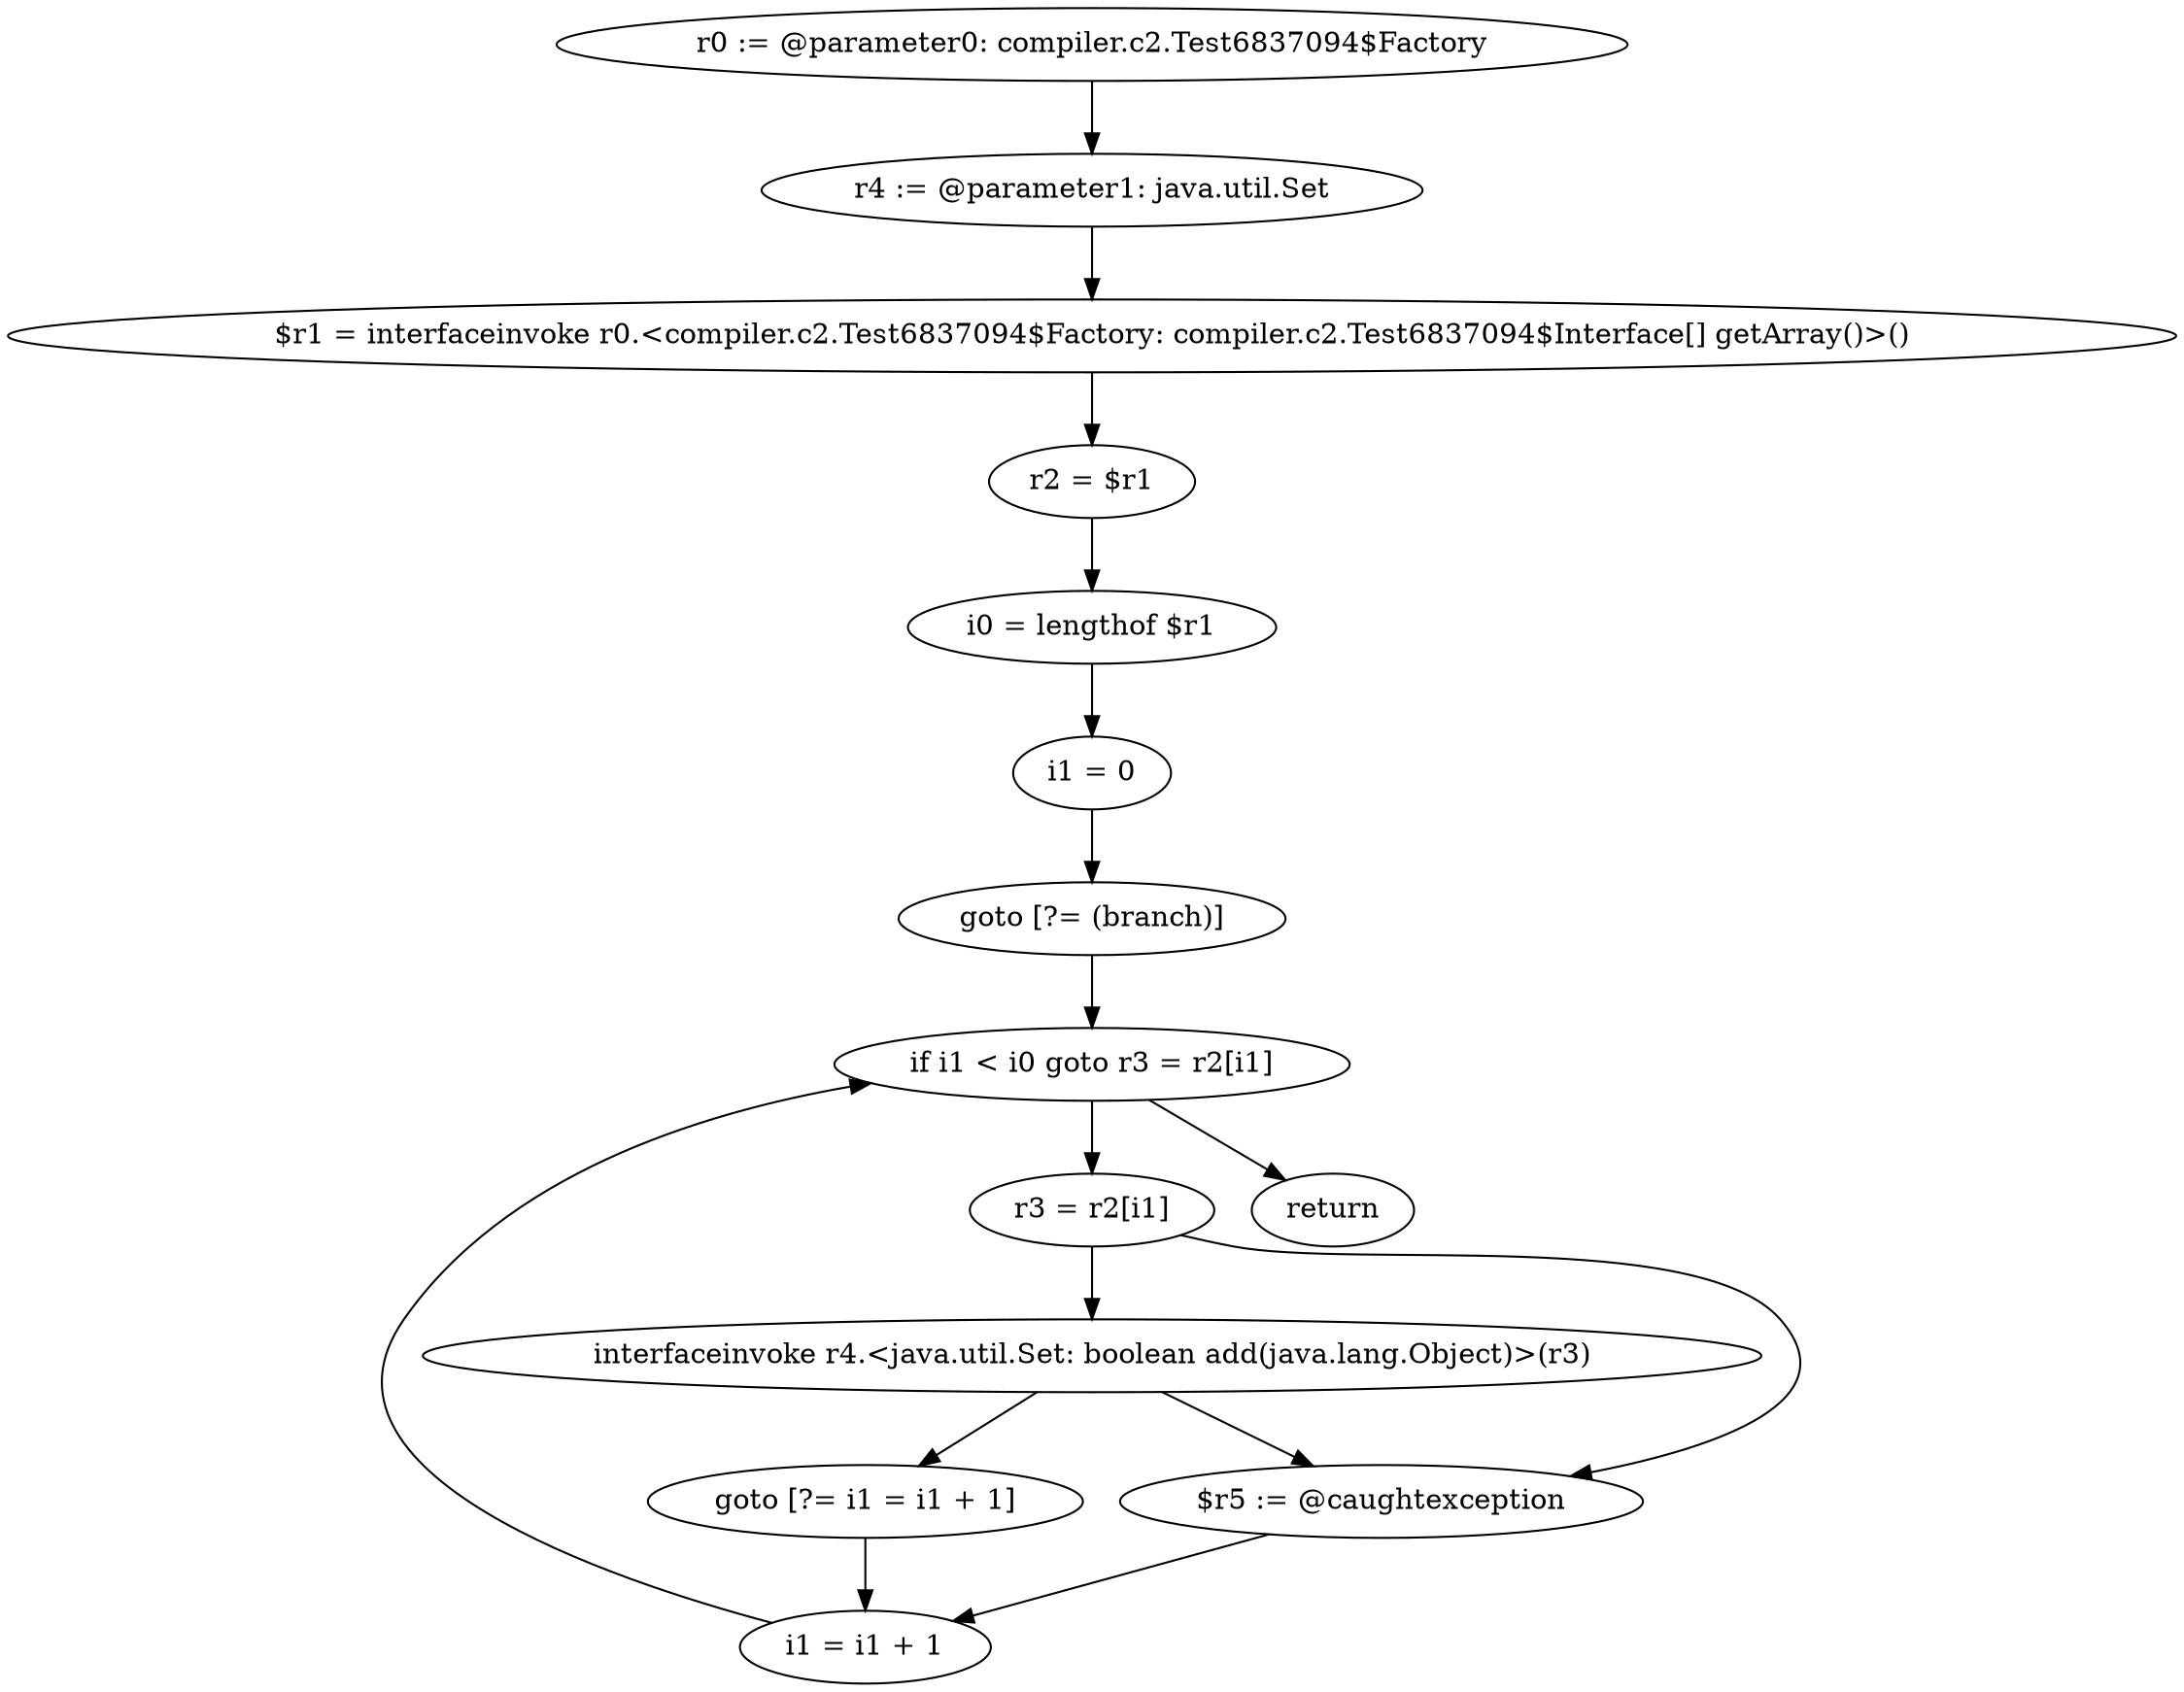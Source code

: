 digraph "unitGraph" {
    "r0 := @parameter0: compiler.c2.Test6837094$Factory"
    "r4 := @parameter1: java.util.Set"
    "$r1 = interfaceinvoke r0.<compiler.c2.Test6837094$Factory: compiler.c2.Test6837094$Interface[] getArray()>()"
    "r2 = $r1"
    "i0 = lengthof $r1"
    "i1 = 0"
    "goto [?= (branch)]"
    "r3 = r2[i1]"
    "interfaceinvoke r4.<java.util.Set: boolean add(java.lang.Object)>(r3)"
    "goto [?= i1 = i1 + 1]"
    "$r5 := @caughtexception"
    "i1 = i1 + 1"
    "if i1 < i0 goto r3 = r2[i1]"
    "return"
    "r0 := @parameter0: compiler.c2.Test6837094$Factory"->"r4 := @parameter1: java.util.Set";
    "r4 := @parameter1: java.util.Set"->"$r1 = interfaceinvoke r0.<compiler.c2.Test6837094$Factory: compiler.c2.Test6837094$Interface[] getArray()>()";
    "$r1 = interfaceinvoke r0.<compiler.c2.Test6837094$Factory: compiler.c2.Test6837094$Interface[] getArray()>()"->"r2 = $r1";
    "r2 = $r1"->"i0 = lengthof $r1";
    "i0 = lengthof $r1"->"i1 = 0";
    "i1 = 0"->"goto [?= (branch)]";
    "goto [?= (branch)]"->"if i1 < i0 goto r3 = r2[i1]";
    "r3 = r2[i1]"->"interfaceinvoke r4.<java.util.Set: boolean add(java.lang.Object)>(r3)";
    "r3 = r2[i1]"->"$r5 := @caughtexception";
    "interfaceinvoke r4.<java.util.Set: boolean add(java.lang.Object)>(r3)"->"goto [?= i1 = i1 + 1]";
    "interfaceinvoke r4.<java.util.Set: boolean add(java.lang.Object)>(r3)"->"$r5 := @caughtexception";
    "goto [?= i1 = i1 + 1]"->"i1 = i1 + 1";
    "$r5 := @caughtexception"->"i1 = i1 + 1";
    "i1 = i1 + 1"->"if i1 < i0 goto r3 = r2[i1]";
    "if i1 < i0 goto r3 = r2[i1]"->"return";
    "if i1 < i0 goto r3 = r2[i1]"->"r3 = r2[i1]";
}
